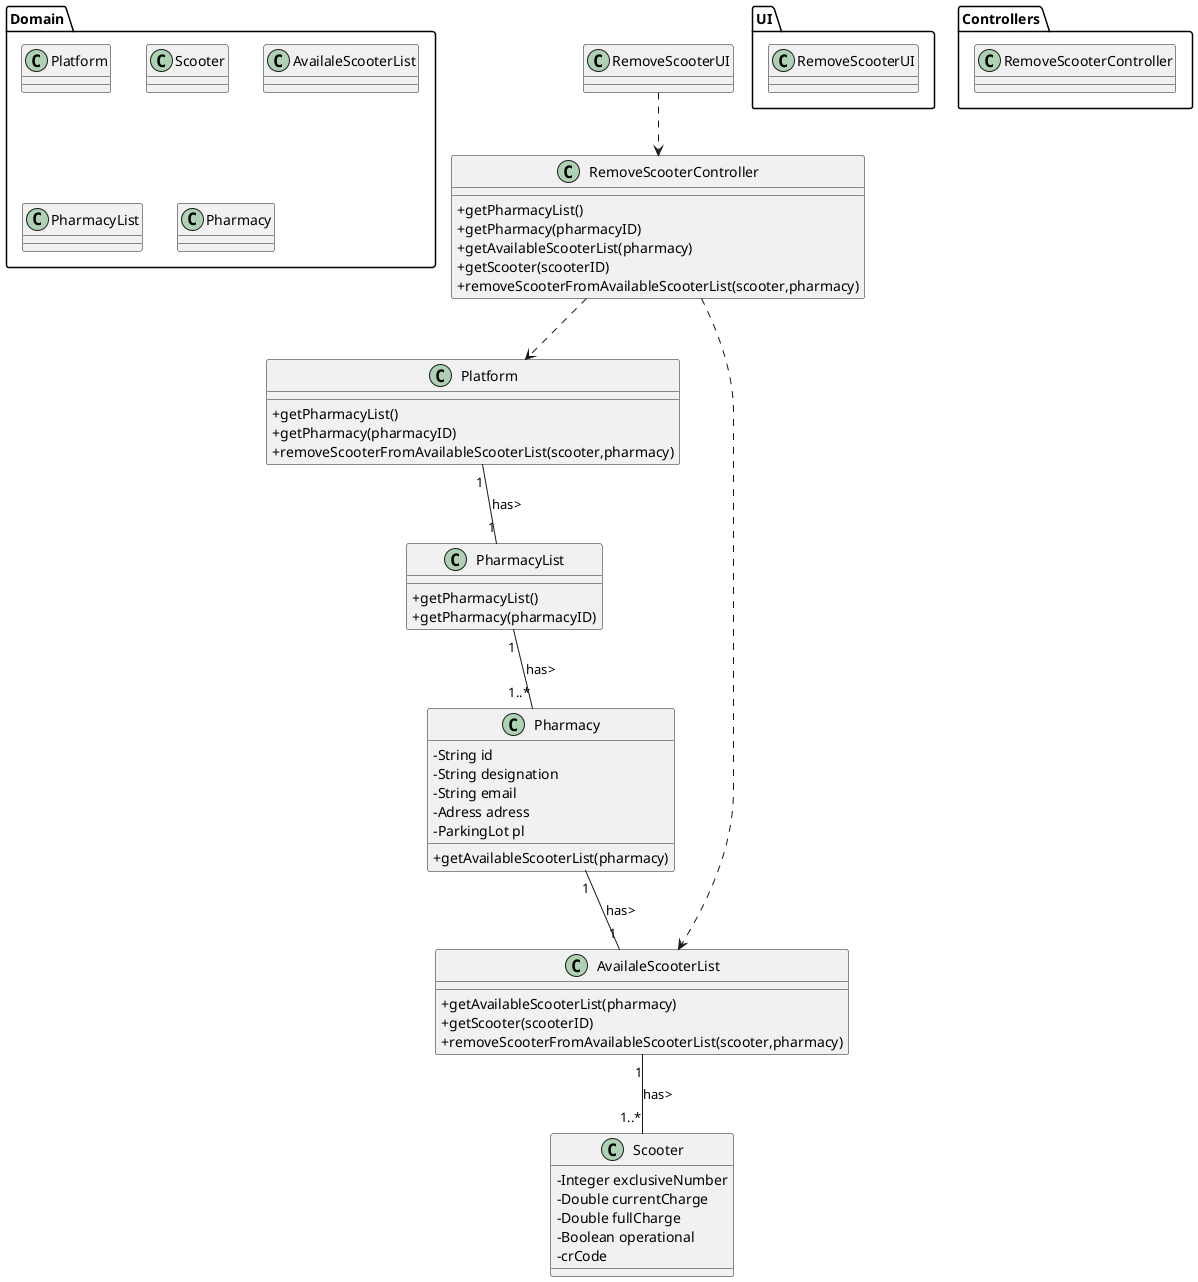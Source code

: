 @startuml
skinparam classAttributeIconSize 0

package UI <<Folder>> {
  class RemoveScooterUI
}

package Controllers <<Folder>> {
  class RemoveScooterController
}

package Domain <<Folder>> {
  class Platform
  class Scooter
  class AvailaleScooterList
  class PharmacyList
  class Pharmacy
}

class RemoveScooterUI {
}

class RemoveScooterController {
  +getPharmacyList()
  +getPharmacy(pharmacyID)
  +getAvailableScooterList(pharmacy)
  +getScooter(scooterID)
  +removeScooterFromAvailableScooterList(scooter,pharmacy)
}

class Platform {
  +getPharmacyList()
  +getPharmacy(pharmacyID)
  +removeScooterFromAvailableScooterList(scooter,pharmacy)
}

class Scooter {
-Integer exclusiveNumber
-Double currentCharge
-Double fullCharge
-Boolean operational
-crCode
}

class AvailaleScooterList{
  +getAvailableScooterList(pharmacy)
  +getScooter(scooterID)
  +removeScooterFromAvailableScooterList(scooter,pharmacy)
}

class PharmacyList{
  +getPharmacyList()
  +getPharmacy(pharmacyID)
}

class Pharmacy{
  -String id
  -String designation
  -String email
  -Adress adress
  -ParkingLot pl
  +getAvailableScooterList(pharmacy)
}

RemoveScooterUI ..> RemoveScooterController

RemoveScooterController ..> Platform
RemoveScooterController ..> AvailaleScooterList


AvailaleScooterList"1" -- "1..*" Scooter : has>
Platform"1" -- "1" PharmacyList : has>
PharmacyList"1" -- "1..*" Pharmacy : has>
Pharmacy"1" -- "1" AvailaleScooterList : has>


@enduml
